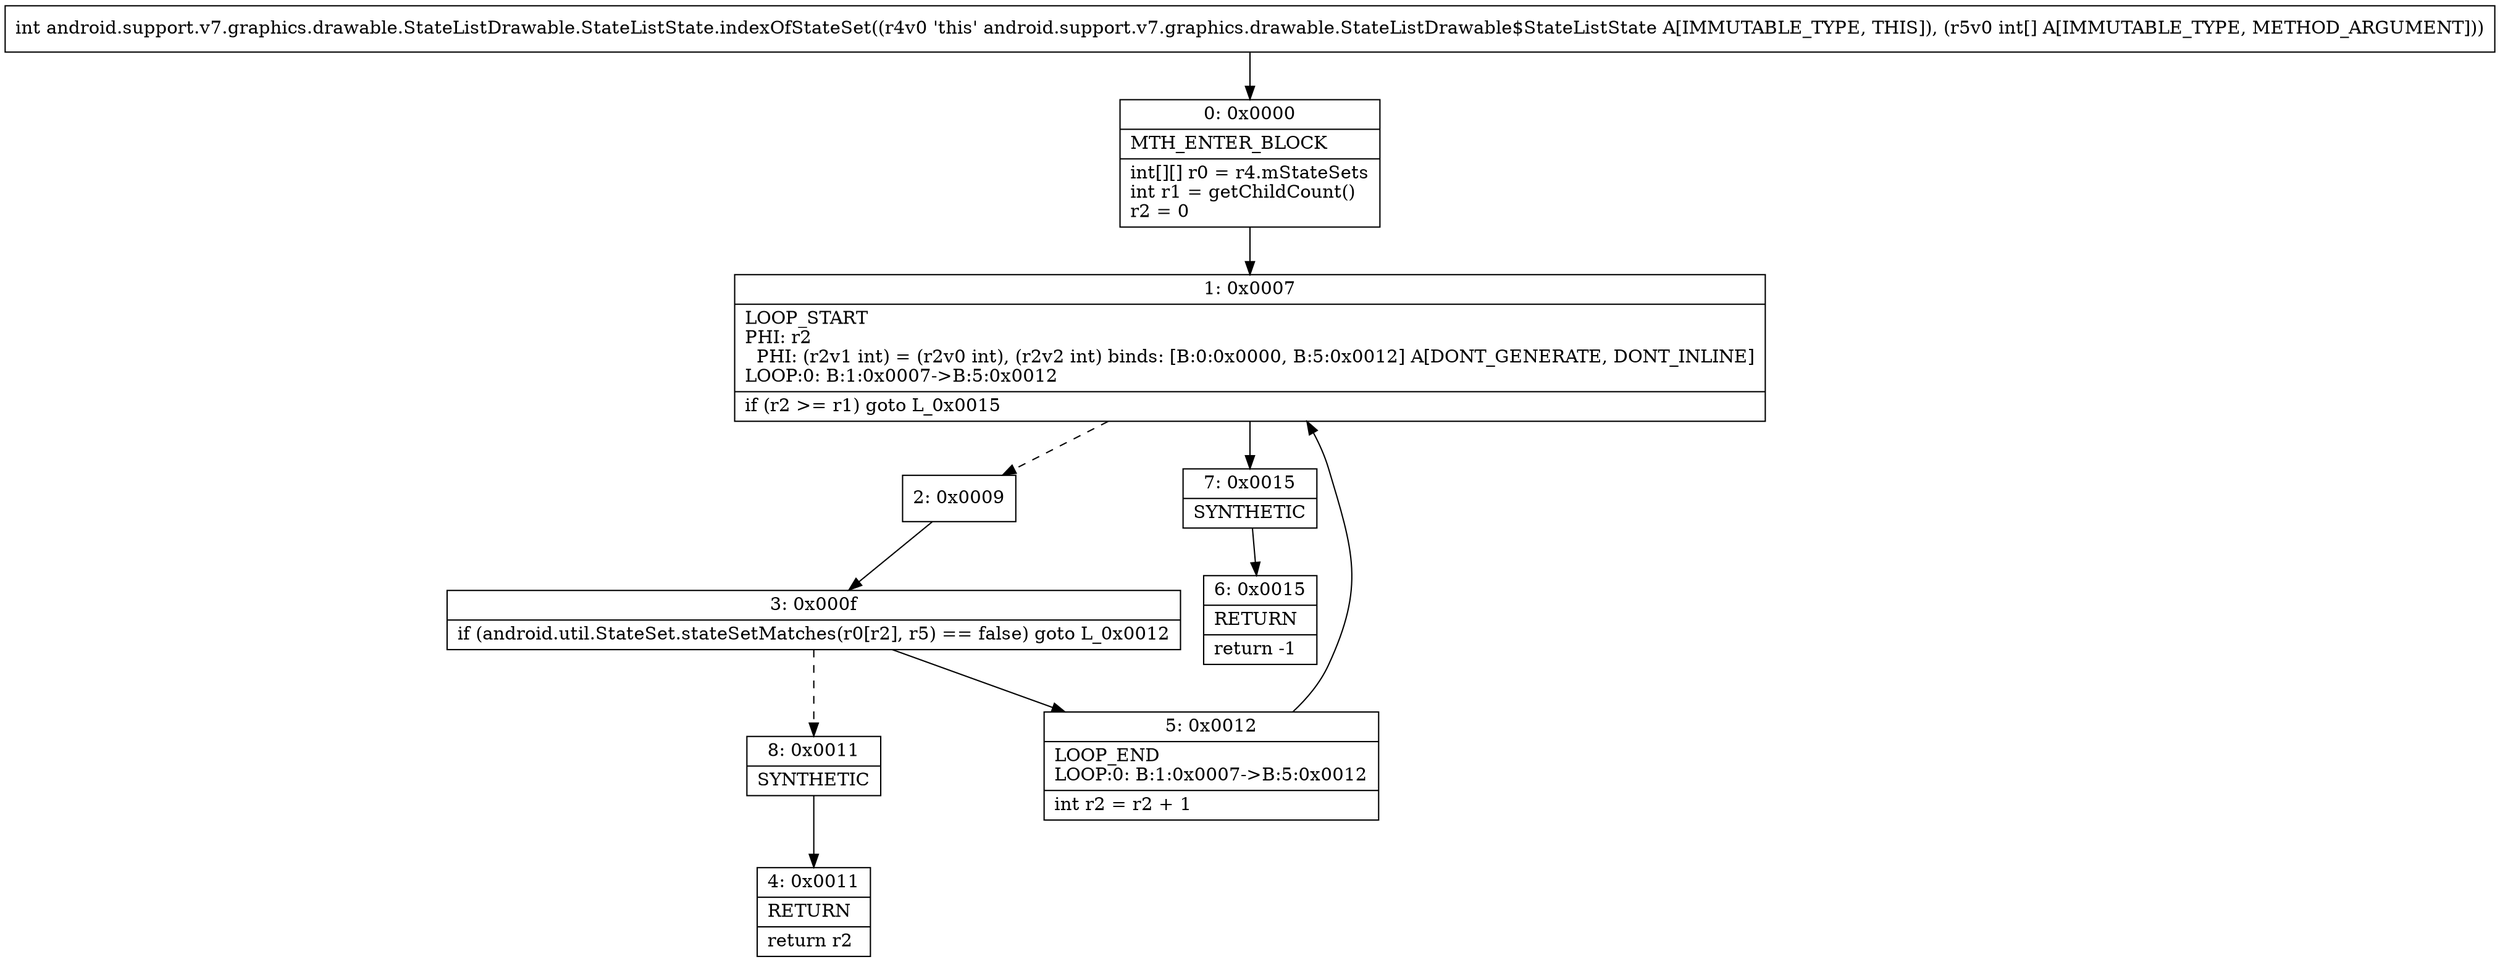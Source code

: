 digraph "CFG forandroid.support.v7.graphics.drawable.StateListDrawable.StateListState.indexOfStateSet([I)I" {
Node_0 [shape=record,label="{0\:\ 0x0000|MTH_ENTER_BLOCK\l|int[][] r0 = r4.mStateSets\lint r1 = getChildCount()\lr2 = 0\l}"];
Node_1 [shape=record,label="{1\:\ 0x0007|LOOP_START\lPHI: r2 \l  PHI: (r2v1 int) = (r2v0 int), (r2v2 int) binds: [B:0:0x0000, B:5:0x0012] A[DONT_GENERATE, DONT_INLINE]\lLOOP:0: B:1:0x0007\-\>B:5:0x0012\l|if (r2 \>= r1) goto L_0x0015\l}"];
Node_2 [shape=record,label="{2\:\ 0x0009}"];
Node_3 [shape=record,label="{3\:\ 0x000f|if (android.util.StateSet.stateSetMatches(r0[r2], r5) == false) goto L_0x0012\l}"];
Node_4 [shape=record,label="{4\:\ 0x0011|RETURN\l|return r2\l}"];
Node_5 [shape=record,label="{5\:\ 0x0012|LOOP_END\lLOOP:0: B:1:0x0007\-\>B:5:0x0012\l|int r2 = r2 + 1\l}"];
Node_6 [shape=record,label="{6\:\ 0x0015|RETURN\l|return \-1\l}"];
Node_7 [shape=record,label="{7\:\ 0x0015|SYNTHETIC\l}"];
Node_8 [shape=record,label="{8\:\ 0x0011|SYNTHETIC\l}"];
MethodNode[shape=record,label="{int android.support.v7.graphics.drawable.StateListDrawable.StateListState.indexOfStateSet((r4v0 'this' android.support.v7.graphics.drawable.StateListDrawable$StateListState A[IMMUTABLE_TYPE, THIS]), (r5v0 int[] A[IMMUTABLE_TYPE, METHOD_ARGUMENT])) }"];
MethodNode -> Node_0;
Node_0 -> Node_1;
Node_1 -> Node_2[style=dashed];
Node_1 -> Node_7;
Node_2 -> Node_3;
Node_3 -> Node_5;
Node_3 -> Node_8[style=dashed];
Node_5 -> Node_1;
Node_7 -> Node_6;
Node_8 -> Node_4;
}

